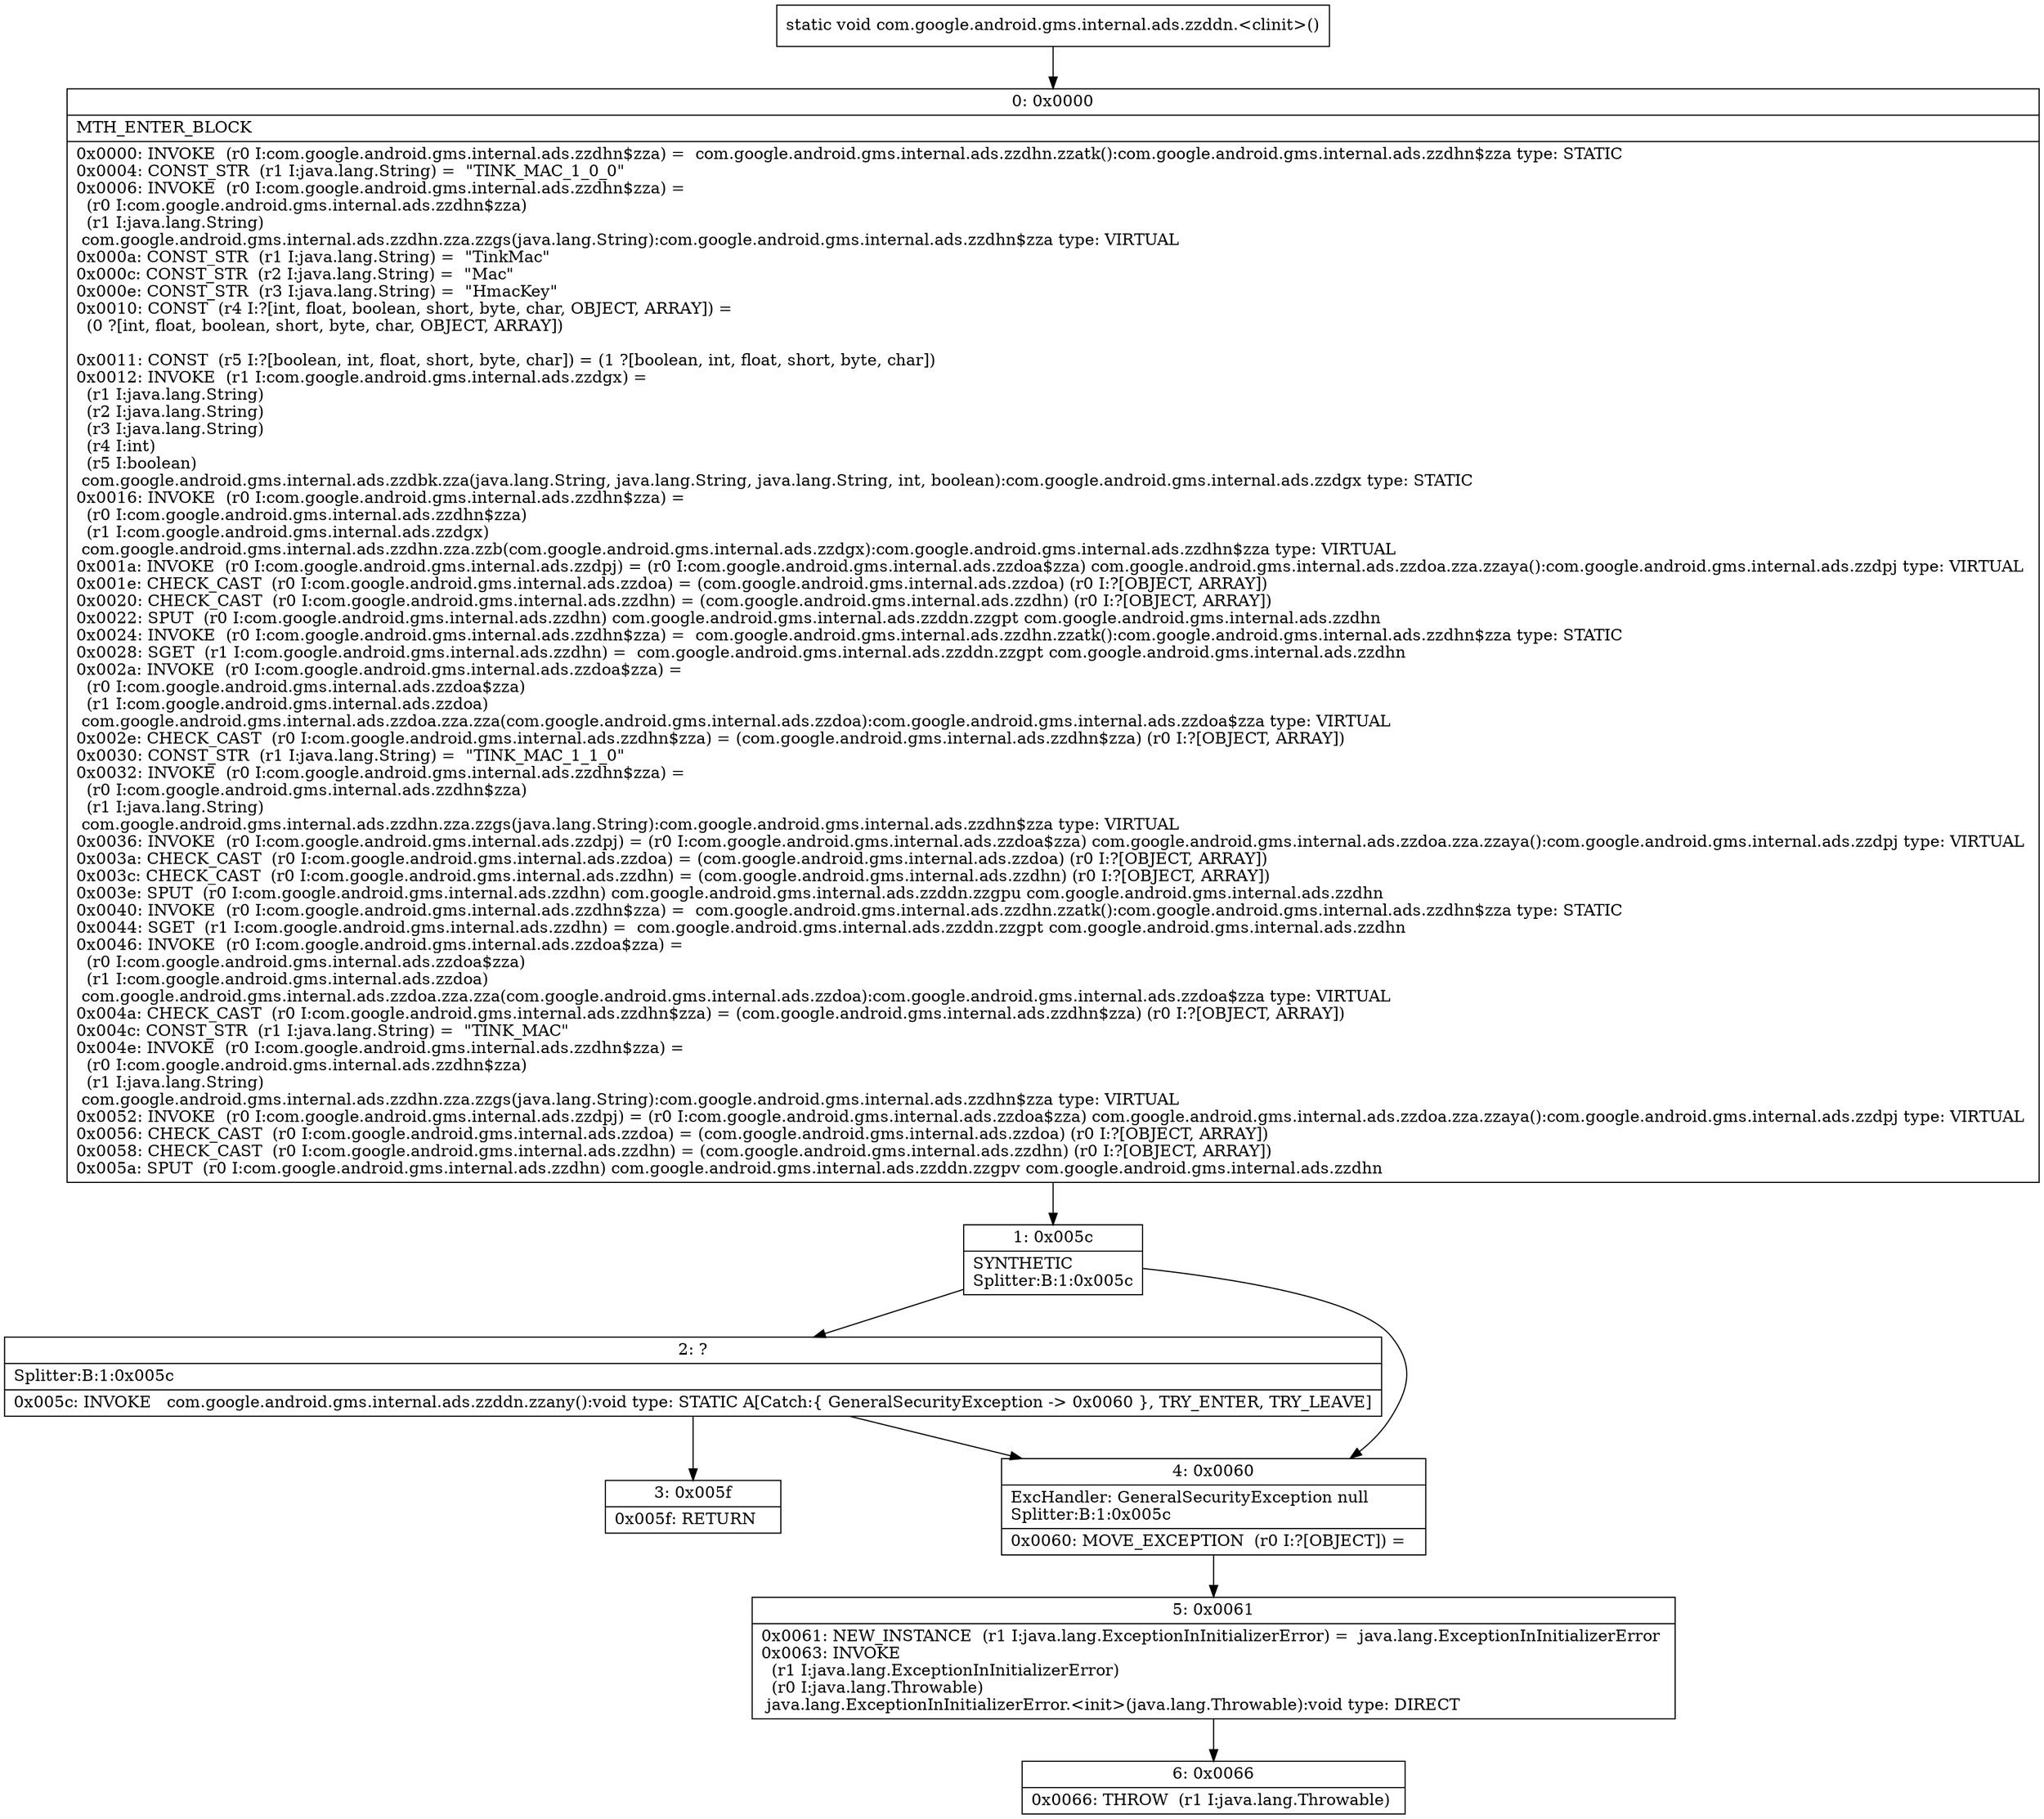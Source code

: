 digraph "CFG forcom.google.android.gms.internal.ads.zzddn.\<clinit\>()V" {
Node_0 [shape=record,label="{0\:\ 0x0000|MTH_ENTER_BLOCK\l|0x0000: INVOKE  (r0 I:com.google.android.gms.internal.ads.zzdhn$zza) =  com.google.android.gms.internal.ads.zzdhn.zzatk():com.google.android.gms.internal.ads.zzdhn$zza type: STATIC \l0x0004: CONST_STR  (r1 I:java.lang.String) =  \"TINK_MAC_1_0_0\" \l0x0006: INVOKE  (r0 I:com.google.android.gms.internal.ads.zzdhn$zza) = \l  (r0 I:com.google.android.gms.internal.ads.zzdhn$zza)\l  (r1 I:java.lang.String)\l com.google.android.gms.internal.ads.zzdhn.zza.zzgs(java.lang.String):com.google.android.gms.internal.ads.zzdhn$zza type: VIRTUAL \l0x000a: CONST_STR  (r1 I:java.lang.String) =  \"TinkMac\" \l0x000c: CONST_STR  (r2 I:java.lang.String) =  \"Mac\" \l0x000e: CONST_STR  (r3 I:java.lang.String) =  \"HmacKey\" \l0x0010: CONST  (r4 I:?[int, float, boolean, short, byte, char, OBJECT, ARRAY]) = \l  (0 ?[int, float, boolean, short, byte, char, OBJECT, ARRAY])\l \l0x0011: CONST  (r5 I:?[boolean, int, float, short, byte, char]) = (1 ?[boolean, int, float, short, byte, char]) \l0x0012: INVOKE  (r1 I:com.google.android.gms.internal.ads.zzdgx) = \l  (r1 I:java.lang.String)\l  (r2 I:java.lang.String)\l  (r3 I:java.lang.String)\l  (r4 I:int)\l  (r5 I:boolean)\l com.google.android.gms.internal.ads.zzdbk.zza(java.lang.String, java.lang.String, java.lang.String, int, boolean):com.google.android.gms.internal.ads.zzdgx type: STATIC \l0x0016: INVOKE  (r0 I:com.google.android.gms.internal.ads.zzdhn$zza) = \l  (r0 I:com.google.android.gms.internal.ads.zzdhn$zza)\l  (r1 I:com.google.android.gms.internal.ads.zzdgx)\l com.google.android.gms.internal.ads.zzdhn.zza.zzb(com.google.android.gms.internal.ads.zzdgx):com.google.android.gms.internal.ads.zzdhn$zza type: VIRTUAL \l0x001a: INVOKE  (r0 I:com.google.android.gms.internal.ads.zzdpj) = (r0 I:com.google.android.gms.internal.ads.zzdoa$zza) com.google.android.gms.internal.ads.zzdoa.zza.zzaya():com.google.android.gms.internal.ads.zzdpj type: VIRTUAL \l0x001e: CHECK_CAST  (r0 I:com.google.android.gms.internal.ads.zzdoa) = (com.google.android.gms.internal.ads.zzdoa) (r0 I:?[OBJECT, ARRAY]) \l0x0020: CHECK_CAST  (r0 I:com.google.android.gms.internal.ads.zzdhn) = (com.google.android.gms.internal.ads.zzdhn) (r0 I:?[OBJECT, ARRAY]) \l0x0022: SPUT  (r0 I:com.google.android.gms.internal.ads.zzdhn) com.google.android.gms.internal.ads.zzddn.zzgpt com.google.android.gms.internal.ads.zzdhn \l0x0024: INVOKE  (r0 I:com.google.android.gms.internal.ads.zzdhn$zza) =  com.google.android.gms.internal.ads.zzdhn.zzatk():com.google.android.gms.internal.ads.zzdhn$zza type: STATIC \l0x0028: SGET  (r1 I:com.google.android.gms.internal.ads.zzdhn) =  com.google.android.gms.internal.ads.zzddn.zzgpt com.google.android.gms.internal.ads.zzdhn \l0x002a: INVOKE  (r0 I:com.google.android.gms.internal.ads.zzdoa$zza) = \l  (r0 I:com.google.android.gms.internal.ads.zzdoa$zza)\l  (r1 I:com.google.android.gms.internal.ads.zzdoa)\l com.google.android.gms.internal.ads.zzdoa.zza.zza(com.google.android.gms.internal.ads.zzdoa):com.google.android.gms.internal.ads.zzdoa$zza type: VIRTUAL \l0x002e: CHECK_CAST  (r0 I:com.google.android.gms.internal.ads.zzdhn$zza) = (com.google.android.gms.internal.ads.zzdhn$zza) (r0 I:?[OBJECT, ARRAY]) \l0x0030: CONST_STR  (r1 I:java.lang.String) =  \"TINK_MAC_1_1_0\" \l0x0032: INVOKE  (r0 I:com.google.android.gms.internal.ads.zzdhn$zza) = \l  (r0 I:com.google.android.gms.internal.ads.zzdhn$zza)\l  (r1 I:java.lang.String)\l com.google.android.gms.internal.ads.zzdhn.zza.zzgs(java.lang.String):com.google.android.gms.internal.ads.zzdhn$zza type: VIRTUAL \l0x0036: INVOKE  (r0 I:com.google.android.gms.internal.ads.zzdpj) = (r0 I:com.google.android.gms.internal.ads.zzdoa$zza) com.google.android.gms.internal.ads.zzdoa.zza.zzaya():com.google.android.gms.internal.ads.zzdpj type: VIRTUAL \l0x003a: CHECK_CAST  (r0 I:com.google.android.gms.internal.ads.zzdoa) = (com.google.android.gms.internal.ads.zzdoa) (r0 I:?[OBJECT, ARRAY]) \l0x003c: CHECK_CAST  (r0 I:com.google.android.gms.internal.ads.zzdhn) = (com.google.android.gms.internal.ads.zzdhn) (r0 I:?[OBJECT, ARRAY]) \l0x003e: SPUT  (r0 I:com.google.android.gms.internal.ads.zzdhn) com.google.android.gms.internal.ads.zzddn.zzgpu com.google.android.gms.internal.ads.zzdhn \l0x0040: INVOKE  (r0 I:com.google.android.gms.internal.ads.zzdhn$zza) =  com.google.android.gms.internal.ads.zzdhn.zzatk():com.google.android.gms.internal.ads.zzdhn$zza type: STATIC \l0x0044: SGET  (r1 I:com.google.android.gms.internal.ads.zzdhn) =  com.google.android.gms.internal.ads.zzddn.zzgpt com.google.android.gms.internal.ads.zzdhn \l0x0046: INVOKE  (r0 I:com.google.android.gms.internal.ads.zzdoa$zza) = \l  (r0 I:com.google.android.gms.internal.ads.zzdoa$zza)\l  (r1 I:com.google.android.gms.internal.ads.zzdoa)\l com.google.android.gms.internal.ads.zzdoa.zza.zza(com.google.android.gms.internal.ads.zzdoa):com.google.android.gms.internal.ads.zzdoa$zza type: VIRTUAL \l0x004a: CHECK_CAST  (r0 I:com.google.android.gms.internal.ads.zzdhn$zza) = (com.google.android.gms.internal.ads.zzdhn$zza) (r0 I:?[OBJECT, ARRAY]) \l0x004c: CONST_STR  (r1 I:java.lang.String) =  \"TINK_MAC\" \l0x004e: INVOKE  (r0 I:com.google.android.gms.internal.ads.zzdhn$zza) = \l  (r0 I:com.google.android.gms.internal.ads.zzdhn$zza)\l  (r1 I:java.lang.String)\l com.google.android.gms.internal.ads.zzdhn.zza.zzgs(java.lang.String):com.google.android.gms.internal.ads.zzdhn$zza type: VIRTUAL \l0x0052: INVOKE  (r0 I:com.google.android.gms.internal.ads.zzdpj) = (r0 I:com.google.android.gms.internal.ads.zzdoa$zza) com.google.android.gms.internal.ads.zzdoa.zza.zzaya():com.google.android.gms.internal.ads.zzdpj type: VIRTUAL \l0x0056: CHECK_CAST  (r0 I:com.google.android.gms.internal.ads.zzdoa) = (com.google.android.gms.internal.ads.zzdoa) (r0 I:?[OBJECT, ARRAY]) \l0x0058: CHECK_CAST  (r0 I:com.google.android.gms.internal.ads.zzdhn) = (com.google.android.gms.internal.ads.zzdhn) (r0 I:?[OBJECT, ARRAY]) \l0x005a: SPUT  (r0 I:com.google.android.gms.internal.ads.zzdhn) com.google.android.gms.internal.ads.zzddn.zzgpv com.google.android.gms.internal.ads.zzdhn \l}"];
Node_1 [shape=record,label="{1\:\ 0x005c|SYNTHETIC\lSplitter:B:1:0x005c\l}"];
Node_2 [shape=record,label="{2\:\ ?|Splitter:B:1:0x005c\l|0x005c: INVOKE   com.google.android.gms.internal.ads.zzddn.zzany():void type: STATIC A[Catch:\{ GeneralSecurityException \-\> 0x0060 \}, TRY_ENTER, TRY_LEAVE]\l}"];
Node_3 [shape=record,label="{3\:\ 0x005f|0x005f: RETURN   \l}"];
Node_4 [shape=record,label="{4\:\ 0x0060|ExcHandler: GeneralSecurityException null\lSplitter:B:1:0x005c\l|0x0060: MOVE_EXCEPTION  (r0 I:?[OBJECT]) =  \l}"];
Node_5 [shape=record,label="{5\:\ 0x0061|0x0061: NEW_INSTANCE  (r1 I:java.lang.ExceptionInInitializerError) =  java.lang.ExceptionInInitializerError \l0x0063: INVOKE  \l  (r1 I:java.lang.ExceptionInInitializerError)\l  (r0 I:java.lang.Throwable)\l java.lang.ExceptionInInitializerError.\<init\>(java.lang.Throwable):void type: DIRECT \l}"];
Node_6 [shape=record,label="{6\:\ 0x0066|0x0066: THROW  (r1 I:java.lang.Throwable) \l}"];
MethodNode[shape=record,label="{static void com.google.android.gms.internal.ads.zzddn.\<clinit\>() }"];
MethodNode -> Node_0;
Node_0 -> Node_1;
Node_1 -> Node_2;
Node_1 -> Node_4;
Node_2 -> Node_3;
Node_2 -> Node_4;
Node_4 -> Node_5;
Node_5 -> Node_6;
}


